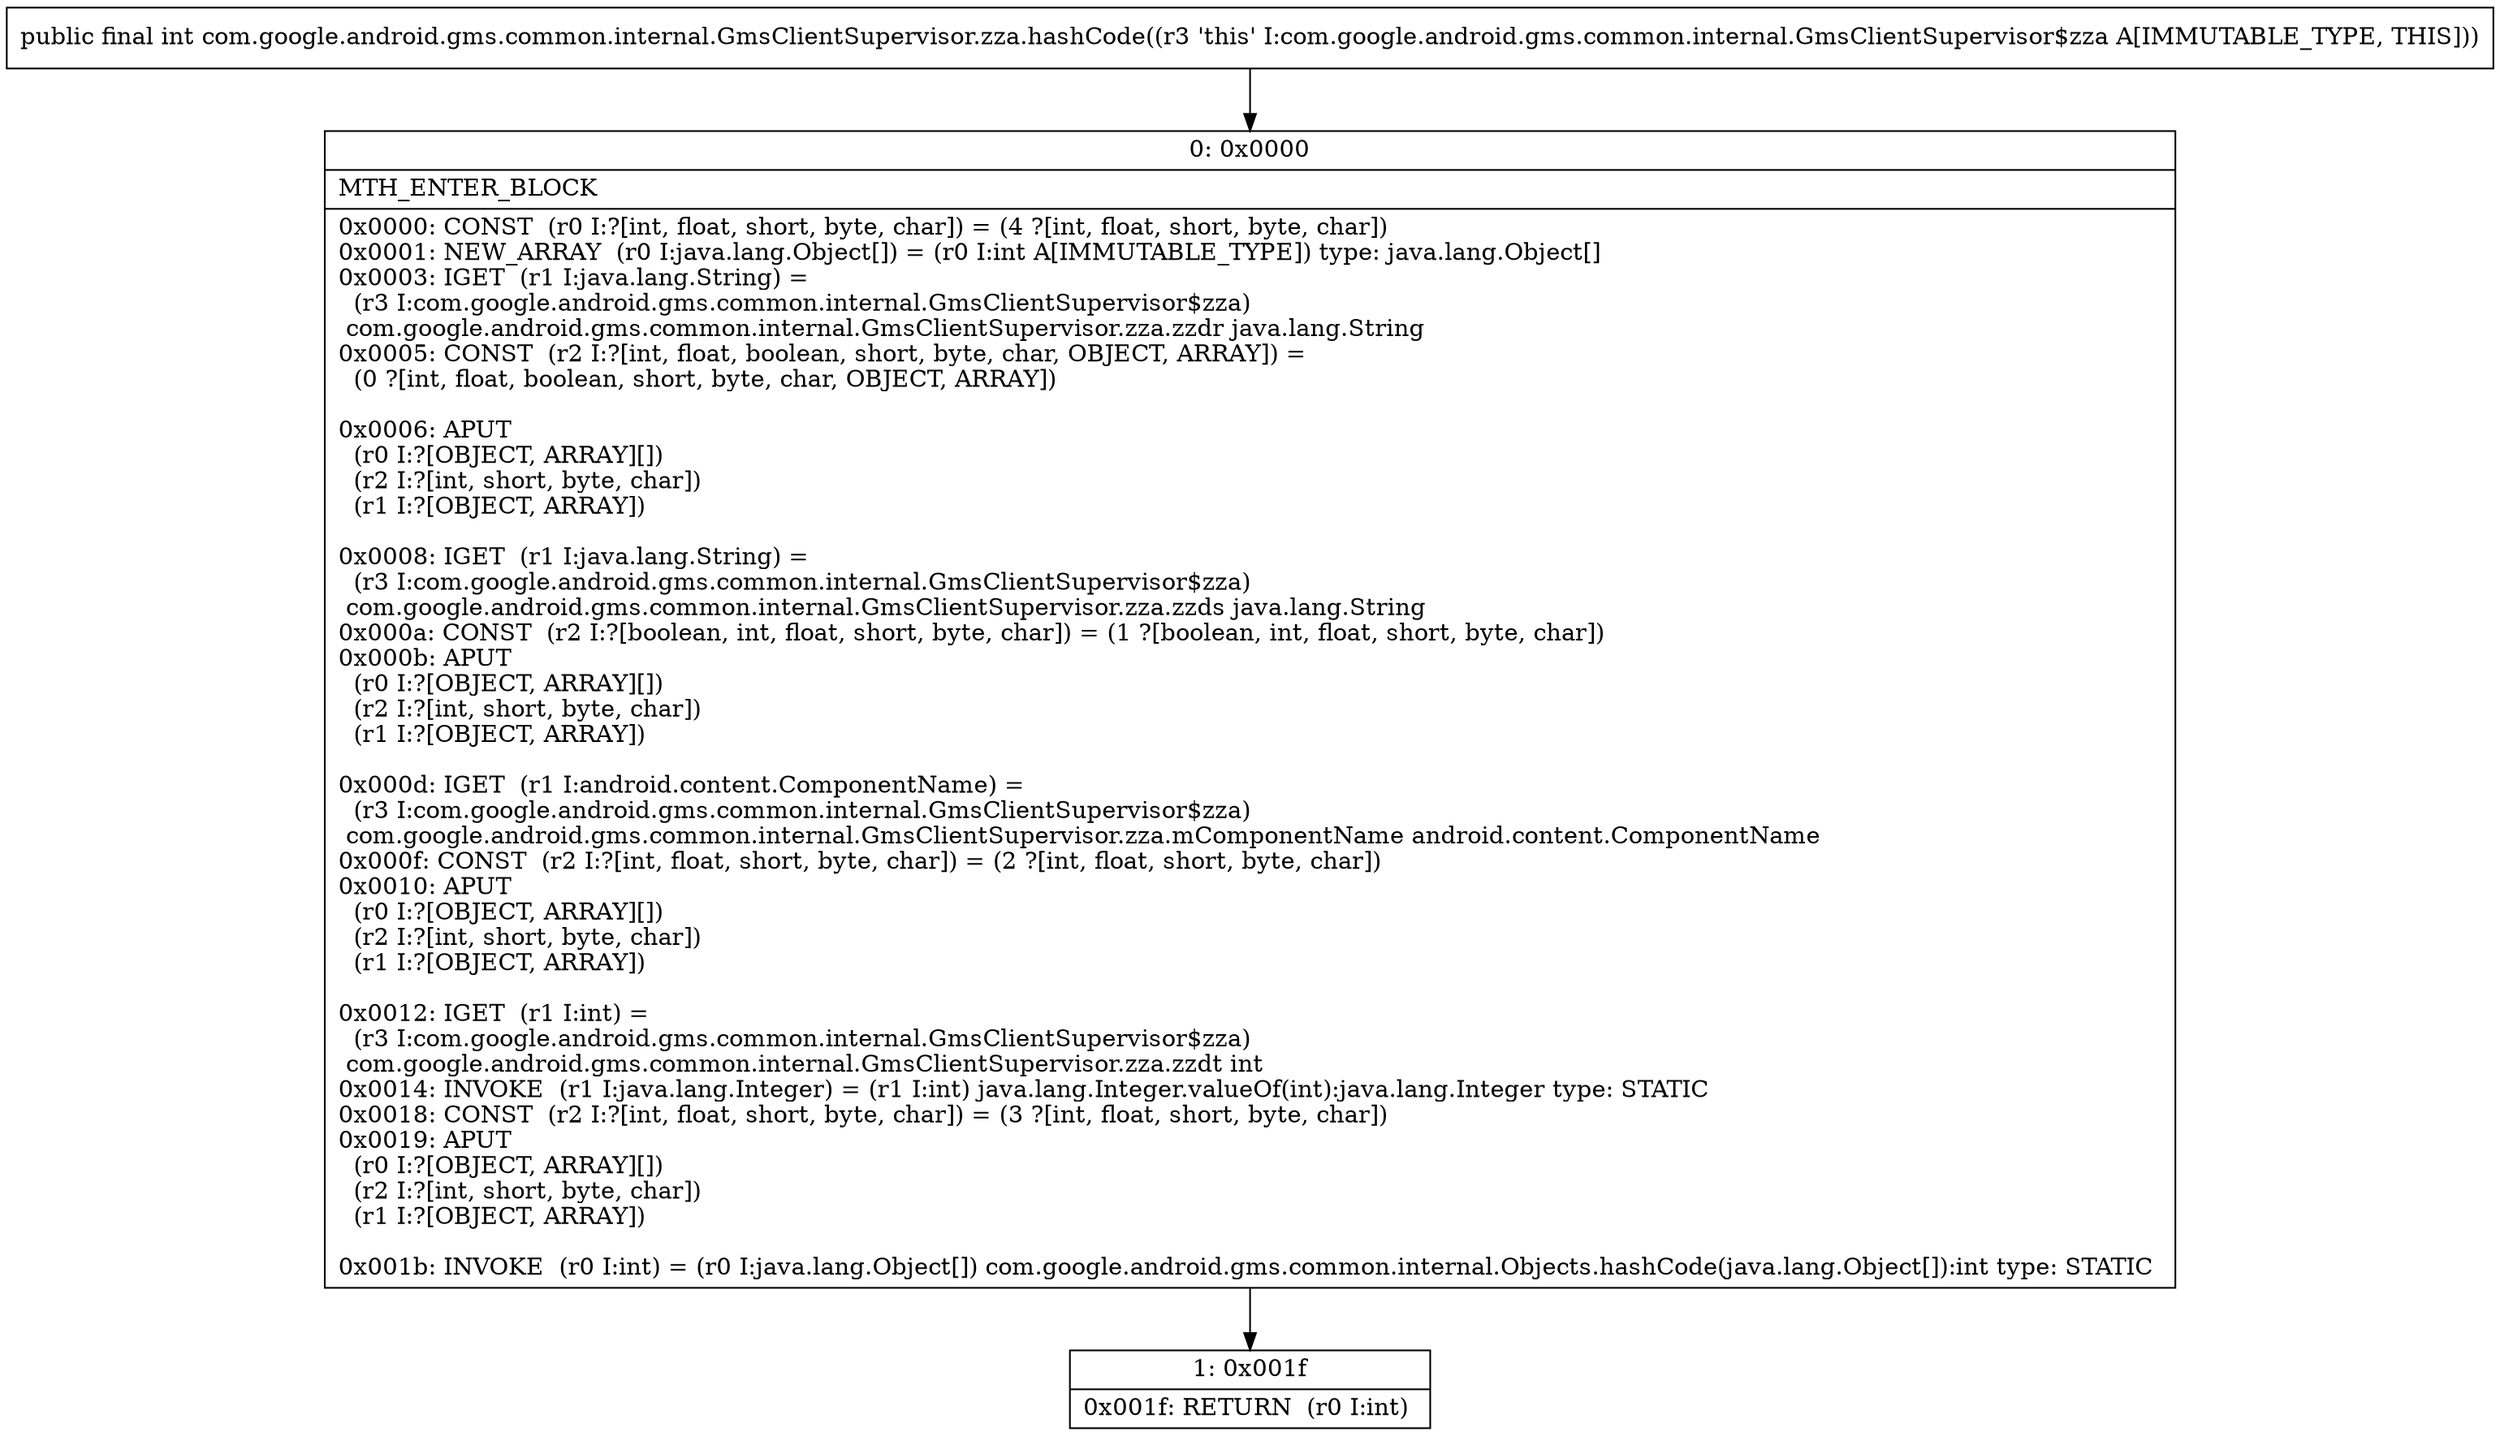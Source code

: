 digraph "CFG forcom.google.android.gms.common.internal.GmsClientSupervisor.zza.hashCode()I" {
Node_0 [shape=record,label="{0\:\ 0x0000|MTH_ENTER_BLOCK\l|0x0000: CONST  (r0 I:?[int, float, short, byte, char]) = (4 ?[int, float, short, byte, char]) \l0x0001: NEW_ARRAY  (r0 I:java.lang.Object[]) = (r0 I:int A[IMMUTABLE_TYPE]) type: java.lang.Object[] \l0x0003: IGET  (r1 I:java.lang.String) = \l  (r3 I:com.google.android.gms.common.internal.GmsClientSupervisor$zza)\l com.google.android.gms.common.internal.GmsClientSupervisor.zza.zzdr java.lang.String \l0x0005: CONST  (r2 I:?[int, float, boolean, short, byte, char, OBJECT, ARRAY]) = \l  (0 ?[int, float, boolean, short, byte, char, OBJECT, ARRAY])\l \l0x0006: APUT  \l  (r0 I:?[OBJECT, ARRAY][])\l  (r2 I:?[int, short, byte, char])\l  (r1 I:?[OBJECT, ARRAY])\l \l0x0008: IGET  (r1 I:java.lang.String) = \l  (r3 I:com.google.android.gms.common.internal.GmsClientSupervisor$zza)\l com.google.android.gms.common.internal.GmsClientSupervisor.zza.zzds java.lang.String \l0x000a: CONST  (r2 I:?[boolean, int, float, short, byte, char]) = (1 ?[boolean, int, float, short, byte, char]) \l0x000b: APUT  \l  (r0 I:?[OBJECT, ARRAY][])\l  (r2 I:?[int, short, byte, char])\l  (r1 I:?[OBJECT, ARRAY])\l \l0x000d: IGET  (r1 I:android.content.ComponentName) = \l  (r3 I:com.google.android.gms.common.internal.GmsClientSupervisor$zza)\l com.google.android.gms.common.internal.GmsClientSupervisor.zza.mComponentName android.content.ComponentName \l0x000f: CONST  (r2 I:?[int, float, short, byte, char]) = (2 ?[int, float, short, byte, char]) \l0x0010: APUT  \l  (r0 I:?[OBJECT, ARRAY][])\l  (r2 I:?[int, short, byte, char])\l  (r1 I:?[OBJECT, ARRAY])\l \l0x0012: IGET  (r1 I:int) = \l  (r3 I:com.google.android.gms.common.internal.GmsClientSupervisor$zza)\l com.google.android.gms.common.internal.GmsClientSupervisor.zza.zzdt int \l0x0014: INVOKE  (r1 I:java.lang.Integer) = (r1 I:int) java.lang.Integer.valueOf(int):java.lang.Integer type: STATIC \l0x0018: CONST  (r2 I:?[int, float, short, byte, char]) = (3 ?[int, float, short, byte, char]) \l0x0019: APUT  \l  (r0 I:?[OBJECT, ARRAY][])\l  (r2 I:?[int, short, byte, char])\l  (r1 I:?[OBJECT, ARRAY])\l \l0x001b: INVOKE  (r0 I:int) = (r0 I:java.lang.Object[]) com.google.android.gms.common.internal.Objects.hashCode(java.lang.Object[]):int type: STATIC \l}"];
Node_1 [shape=record,label="{1\:\ 0x001f|0x001f: RETURN  (r0 I:int) \l}"];
MethodNode[shape=record,label="{public final int com.google.android.gms.common.internal.GmsClientSupervisor.zza.hashCode((r3 'this' I:com.google.android.gms.common.internal.GmsClientSupervisor$zza A[IMMUTABLE_TYPE, THIS])) }"];
MethodNode -> Node_0;
Node_0 -> Node_1;
}

